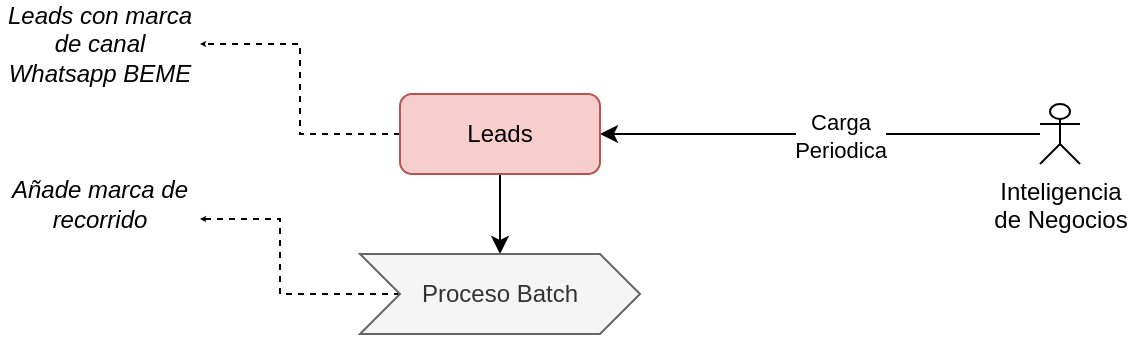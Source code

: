 <mxfile version="21.8.0" type="github">
  <diagram name="Página-1" id="n-JcVMdkXLjXNwTriQHU">
    <mxGraphModel dx="1232" dy="1108" grid="1" gridSize="10" guides="1" tooltips="1" connect="1" arrows="1" fold="1" page="1" pageScale="1" pageWidth="1169" pageHeight="827" math="0" shadow="0">
      <root>
        <mxCell id="0" />
        <mxCell id="1" parent="0" />
        <mxCell id="OxkqojCkP8XJqCgK45H1-5" style="edgeStyle=orthogonalEdgeStyle;rounded=0;orthogonalLoop=1;jettySize=auto;html=1;" edge="1" parent="1" source="OxkqojCkP8XJqCgK45H1-1" target="OxkqojCkP8XJqCgK45H1-4">
          <mxGeometry relative="1" as="geometry" />
        </mxCell>
        <mxCell id="OxkqojCkP8XJqCgK45H1-6" value="Carga &lt;br&gt;Periodica" style="edgeLabel;html=1;align=center;verticalAlign=middle;resizable=0;points=[];" vertex="1" connectable="0" parent="OxkqojCkP8XJqCgK45H1-5">
          <mxGeometry x="-0.09" y="1" relative="1" as="geometry">
            <mxPoint as="offset" />
          </mxGeometry>
        </mxCell>
        <mxCell id="OxkqojCkP8XJqCgK45H1-1" value="Inteligencia &lt;br&gt;de Negocios" style="shape=umlActor;verticalLabelPosition=bottom;verticalAlign=top;html=1;outlineConnect=0;" vertex="1" parent="1">
          <mxGeometry x="830" y="95" width="20" height="30" as="geometry" />
        </mxCell>
        <mxCell id="OxkqojCkP8XJqCgK45H1-8" style="edgeStyle=orthogonalEdgeStyle;rounded=0;orthogonalLoop=1;jettySize=auto;html=1;" edge="1" parent="1" source="OxkqojCkP8XJqCgK45H1-4" target="OxkqojCkP8XJqCgK45H1-7">
          <mxGeometry relative="1" as="geometry" />
        </mxCell>
        <mxCell id="OxkqojCkP8XJqCgK45H1-11" style="edgeStyle=orthogonalEdgeStyle;rounded=0;orthogonalLoop=1;jettySize=auto;html=1;entryX=1;entryY=0.5;entryDx=0;entryDy=0;dashed=1;strokeColor=none;" edge="1" parent="1" source="OxkqojCkP8XJqCgK45H1-4" target="OxkqojCkP8XJqCgK45H1-10">
          <mxGeometry relative="1" as="geometry" />
        </mxCell>
        <mxCell id="OxkqojCkP8XJqCgK45H1-12" style="rounded=0;orthogonalLoop=1;jettySize=auto;html=1;entryX=1;entryY=0.5;entryDx=0;entryDy=0;dashed=1;strokeColor=default;endSize=0;edgeStyle=orthogonalEdgeStyle;" edge="1" parent="1" source="OxkqojCkP8XJqCgK45H1-4" target="OxkqojCkP8XJqCgK45H1-10">
          <mxGeometry relative="1" as="geometry" />
        </mxCell>
        <mxCell id="OxkqojCkP8XJqCgK45H1-4" value="Leads" style="rounded=1;whiteSpace=wrap;html=1;fillColor=#f8cecc;strokeColor=#b85450;" vertex="1" parent="1">
          <mxGeometry x="510" y="90" width="100" height="40" as="geometry" />
        </mxCell>
        <mxCell id="OxkqojCkP8XJqCgK45H1-15" style="edgeStyle=orthogonalEdgeStyle;rounded=0;orthogonalLoop=1;jettySize=auto;html=1;entryX=1;entryY=0.75;entryDx=0;entryDy=0;dashed=1;endSize=0;" edge="1" parent="1" source="OxkqojCkP8XJqCgK45H1-7" target="OxkqojCkP8XJqCgK45H1-14">
          <mxGeometry relative="1" as="geometry" />
        </mxCell>
        <mxCell id="OxkqojCkP8XJqCgK45H1-7" value="Proceso Batch" style="shape=step;perimeter=stepPerimeter;whiteSpace=wrap;html=1;fixedSize=1;fillColor=#f5f5f5;fontColor=#333333;strokeColor=#666666;" vertex="1" parent="1">
          <mxGeometry x="490" y="170" width="140" height="40" as="geometry" />
        </mxCell>
        <mxCell id="OxkqojCkP8XJqCgK45H1-10" value="Leads con marca de canal Whatsapp BEME" style="text;html=1;strokeColor=none;fillColor=none;align=center;verticalAlign=middle;whiteSpace=wrap;rounded=0;fontStyle=2" vertex="1" parent="1">
          <mxGeometry x="310" y="50" width="100" height="30" as="geometry" />
        </mxCell>
        <mxCell id="OxkqojCkP8XJqCgK45H1-14" value="Añade marca de recorrido" style="text;html=1;strokeColor=none;fillColor=none;align=center;verticalAlign=middle;whiteSpace=wrap;rounded=0;fontStyle=2" vertex="1" parent="1">
          <mxGeometry x="310" y="130" width="100" height="30" as="geometry" />
        </mxCell>
      </root>
    </mxGraphModel>
  </diagram>
</mxfile>
